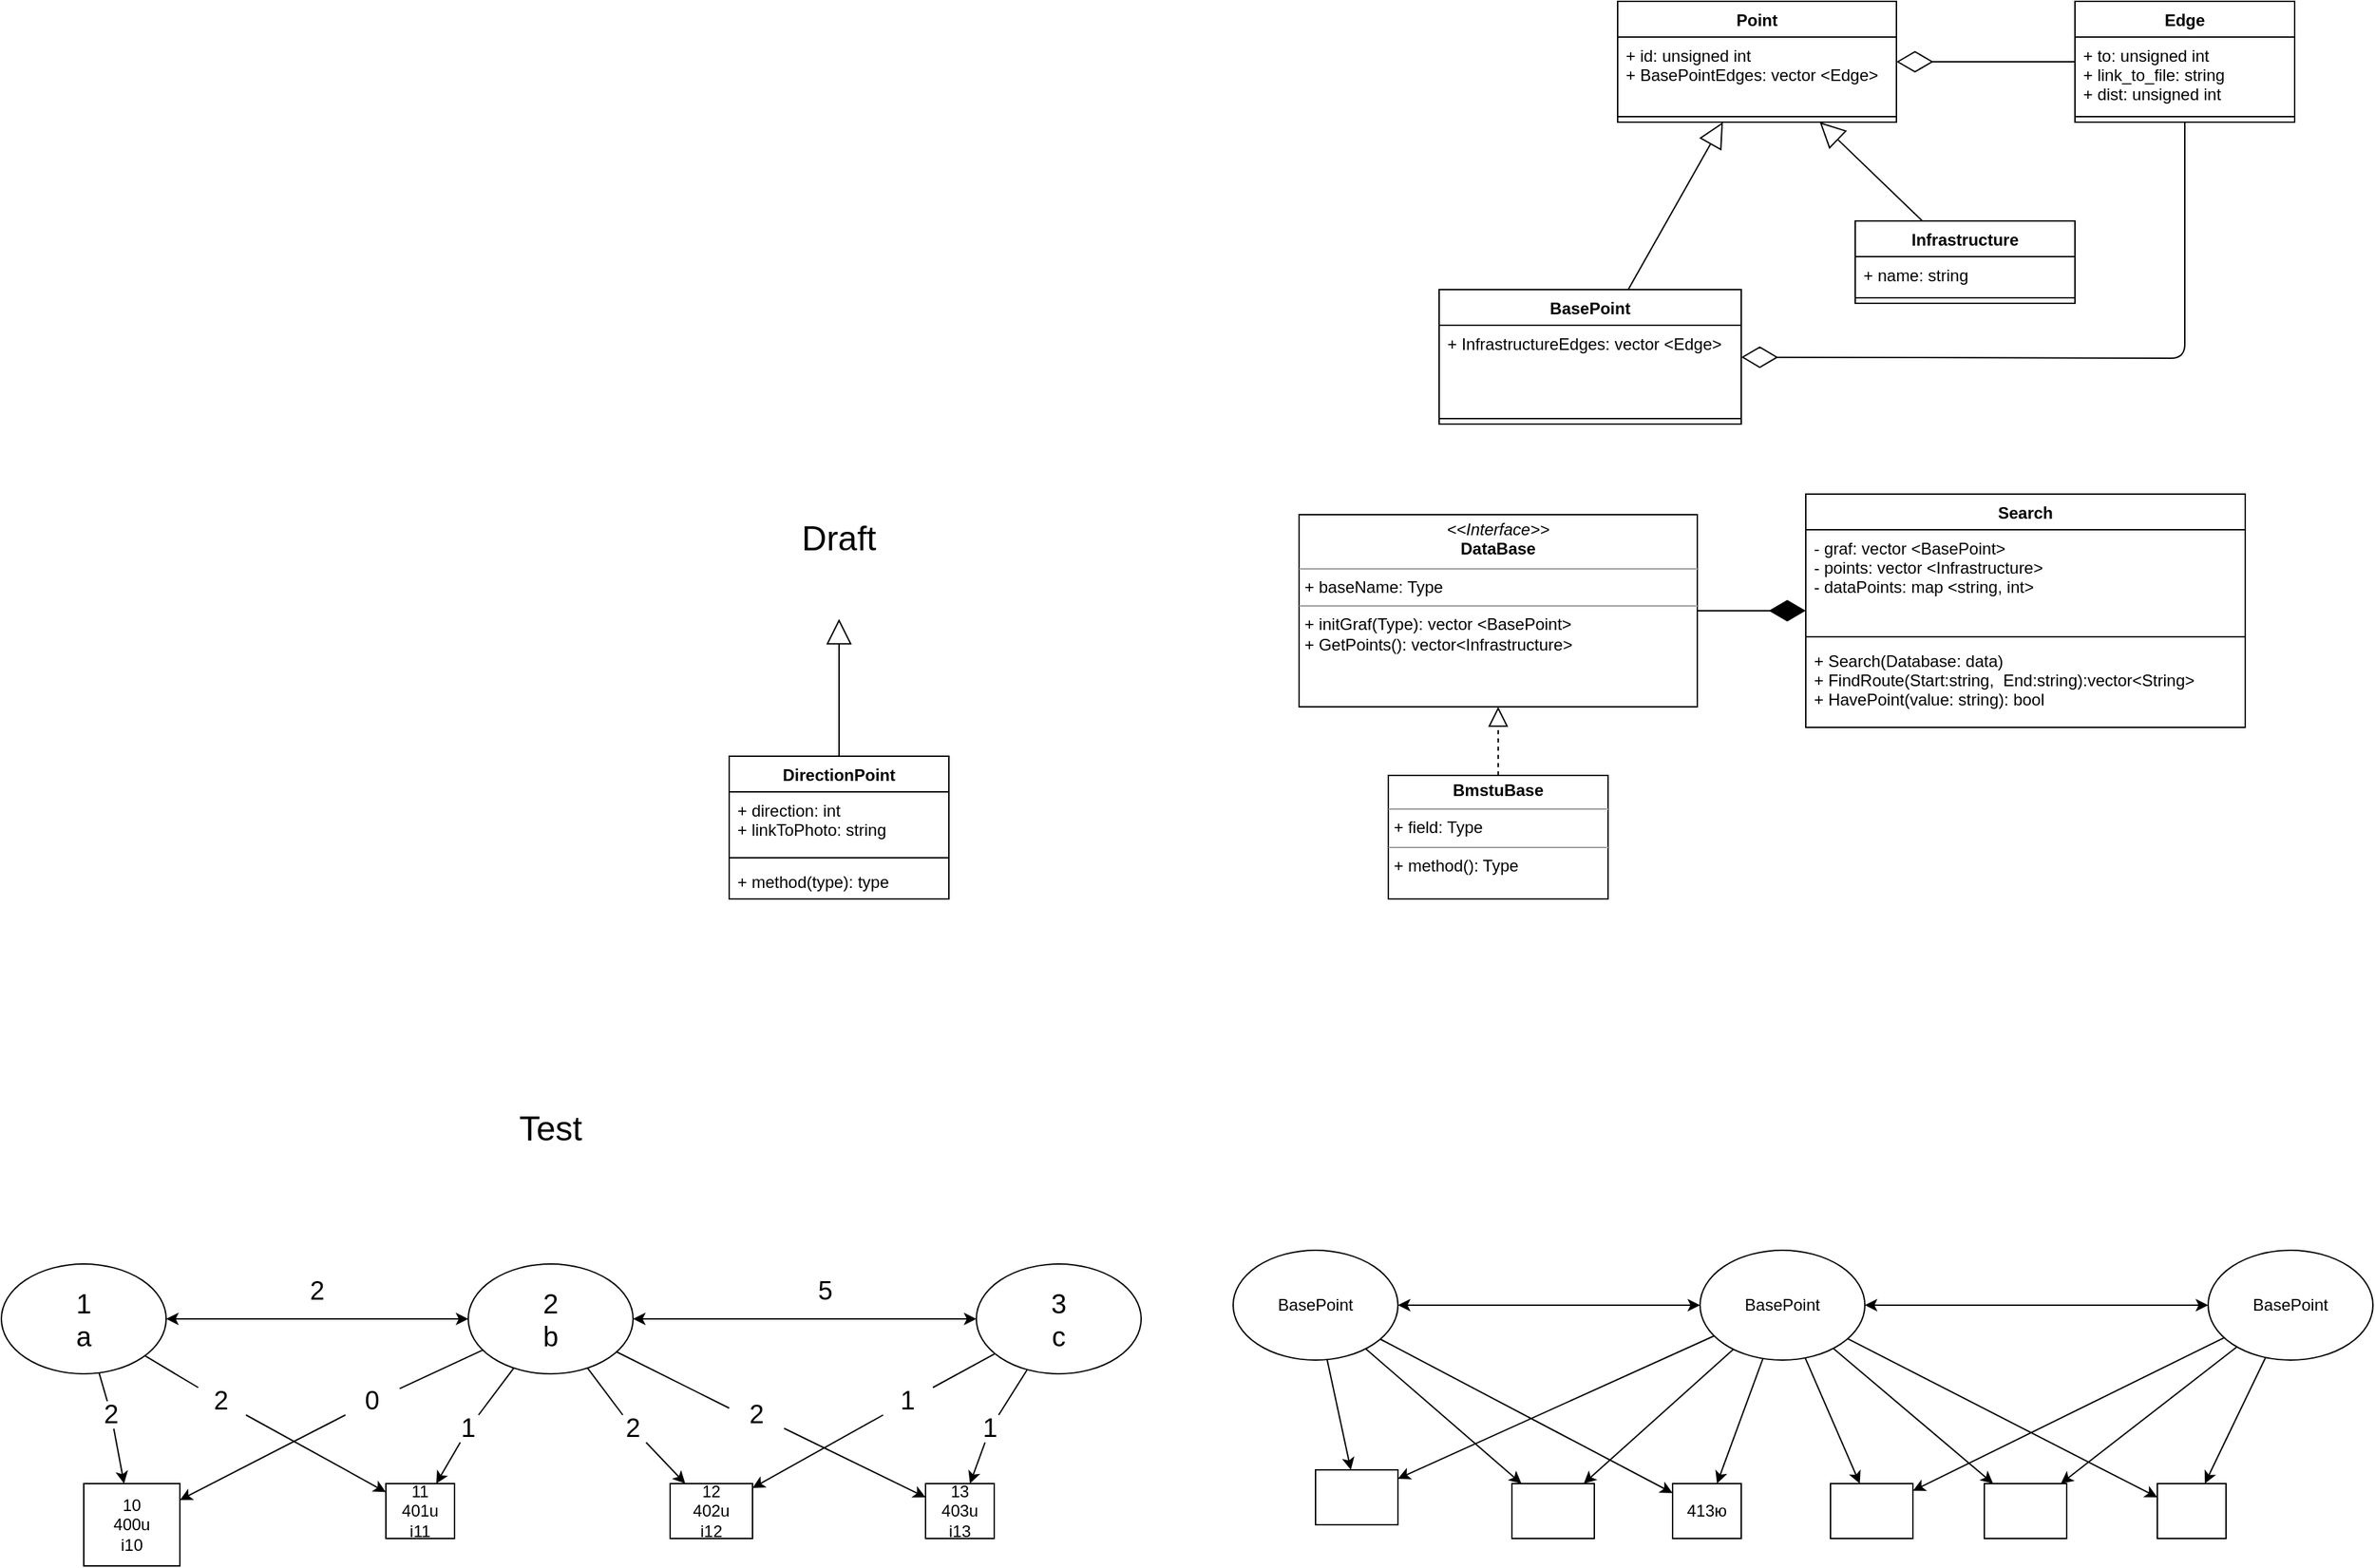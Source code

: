 <mxfile version="14.6.13" type="device"><diagram id="C5RBs43oDa-KdzZeNtuy" name="Page-1"><mxGraphModel dx="2600" dy="1780" grid="1" gridSize="10" guides="1" tooltips="1" connect="1" arrows="1" fold="1" page="1" pageScale="1" pageWidth="827" pageHeight="1169" math="0" shadow="0"><root><mxCell id="WIyWlLk6GJQsqaUBKTNV-0"/><mxCell id="WIyWlLk6GJQsqaUBKTNV-1" parent="WIyWlLk6GJQsqaUBKTNV-0"/><mxCell id="fJsyY5NPsubbHE700UZu-0" value="&lt;p style=&quot;margin: 0px ; margin-top: 4px ; text-align: center&quot;&gt;&lt;i&gt;&amp;lt;&amp;lt;Interface&amp;gt;&amp;gt;&lt;/i&gt;&lt;br&gt;&lt;b&gt;DataBase&lt;/b&gt;&lt;/p&gt;&lt;hr size=&quot;1&quot;&gt;&lt;p style=&quot;margin: 0px ; margin-left: 4px&quot;&gt;+ baseName: Type&lt;/p&gt;&lt;hr size=&quot;1&quot;&gt;&lt;p style=&quot;margin: 0px ; margin-left: 4px&quot;&gt;+ initGraf(Type): vector &amp;lt;BasePoint&amp;gt;&lt;/p&gt;&lt;p style=&quot;margin: 0px ; margin-left: 4px&quot;&gt;+ GetPoints(): vector&amp;lt;Infrastructure&amp;gt;&lt;/p&gt;" style="verticalAlign=top;align=left;overflow=fill;fontSize=12;fontFamily=Helvetica;html=1;" parent="WIyWlLk6GJQsqaUBKTNV-1" vertex="1"><mxGeometry x="45" y="214" width="290" height="140" as="geometry"/></mxCell><mxCell id="fJsyY5NPsubbHE700UZu-1" value="&lt;p style=&quot;margin: 0px ; margin-top: 4px ; text-align: center&quot;&gt;&lt;b&gt;BmstuBase&lt;/b&gt;&lt;/p&gt;&lt;hr size=&quot;1&quot;&gt;&lt;p style=&quot;margin: 0px ; margin-left: 4px&quot;&gt;+ field: Type&lt;/p&gt;&lt;hr size=&quot;1&quot;&gt;&lt;p style=&quot;margin: 0px ; margin-left: 4px&quot;&gt;+ method(): Type&lt;/p&gt;" style="verticalAlign=top;align=left;overflow=fill;fontSize=12;fontFamily=Helvetica;html=1;" parent="WIyWlLk6GJQsqaUBKTNV-1" vertex="1"><mxGeometry x="110" y="404" width="160" height="90" as="geometry"/></mxCell><mxCell id="fJsyY5NPsubbHE700UZu-2" value="" style="endArrow=block;dashed=1;endFill=0;endSize=12;html=1;rounded=0;" parent="WIyWlLk6GJQsqaUBKTNV-1" source="fJsyY5NPsubbHE700UZu-1" target="fJsyY5NPsubbHE700UZu-0" edge="1"><mxGeometry width="160" relative="1" as="geometry"><mxPoint x="330" y="334" as="sourcePoint"/><mxPoint x="490" y="334" as="targetPoint"/></mxGeometry></mxCell><mxCell id="fJsyY5NPsubbHE700UZu-3" value="Search" style="swimlane;fontStyle=1;align=center;verticalAlign=top;childLayout=stackLayout;horizontal=1;startSize=26;horizontalStack=0;resizeParent=1;resizeParentMax=0;resizeLast=0;collapsible=1;marginBottom=0;" parent="WIyWlLk6GJQsqaUBKTNV-1" vertex="1"><mxGeometry x="414" y="199" width="320" height="170" as="geometry"/></mxCell><mxCell id="fJsyY5NPsubbHE700UZu-4" value="- graf: vector &lt;BasePoint&gt;&#10;- points: vector &lt;Infrastructure&gt; &#10;- dataPoints: map &lt;string, int&gt;" style="text;strokeColor=none;fillColor=none;align=left;verticalAlign=top;spacingLeft=4;spacingRight=4;overflow=hidden;rotatable=0;points=[[0,0.5],[1,0.5]];portConstraint=eastwest;" parent="fJsyY5NPsubbHE700UZu-3" vertex="1"><mxGeometry y="26" width="320" height="74" as="geometry"/></mxCell><mxCell id="fJsyY5NPsubbHE700UZu-5" value="" style="line;strokeWidth=1;fillColor=none;align=left;verticalAlign=middle;spacingTop=-1;spacingLeft=3;spacingRight=3;rotatable=0;labelPosition=right;points=[];portConstraint=eastwest;" parent="fJsyY5NPsubbHE700UZu-3" vertex="1"><mxGeometry y="100" width="320" height="8" as="geometry"/></mxCell><mxCell id="fJsyY5NPsubbHE700UZu-6" value="+ Search(Database: data)&#10;+ FindRoute(Start:string,  End:string):vector&lt;String&gt;&#10;+ HavePoint(value: string): bool" style="text;strokeColor=none;fillColor=none;align=left;verticalAlign=top;spacingLeft=4;spacingRight=4;overflow=hidden;rotatable=0;points=[[0,0.5],[1,0.5]];portConstraint=eastwest;" parent="fJsyY5NPsubbHE700UZu-3" vertex="1"><mxGeometry y="108" width="320" height="62" as="geometry"/></mxCell><mxCell id="fJsyY5NPsubbHE700UZu-7" value="" style="endArrow=diamondThin;endFill=1;endSize=24;html=1;" parent="WIyWlLk6GJQsqaUBKTNV-1" source="fJsyY5NPsubbHE700UZu-0" target="fJsyY5NPsubbHE700UZu-3" edge="1"><mxGeometry width="160" relative="1" as="geometry"><mxPoint x="380" y="264" as="sourcePoint"/><mxPoint x="540" y="264" as="targetPoint"/></mxGeometry></mxCell><mxCell id="fJsyY5NPsubbHE700UZu-8" value="BasePoint" style="swimlane;fontStyle=1;align=center;verticalAlign=top;childLayout=stackLayout;horizontal=1;startSize=26;horizontalStack=0;resizeParent=1;resizeParentMax=0;resizeLast=0;collapsible=1;marginBottom=0;" parent="WIyWlLk6GJQsqaUBKTNV-1" vertex="1"><mxGeometry x="147" y="50" width="220" height="98" as="geometry"/></mxCell><mxCell id="fJsyY5NPsubbHE700UZu-9" value="+ InfrastructureEdges: vector &lt;Edge&gt;" style="text;strokeColor=none;fillColor=none;align=left;verticalAlign=top;spacingLeft=4;spacingRight=4;overflow=hidden;rotatable=0;points=[[0,0.5],[1,0.5]];portConstraint=eastwest;" parent="fJsyY5NPsubbHE700UZu-8" vertex="1"><mxGeometry y="26" width="220" height="64" as="geometry"/></mxCell><mxCell id="fJsyY5NPsubbHE700UZu-10" value="" style="line;strokeWidth=1;fillColor=none;align=left;verticalAlign=middle;spacingTop=-1;spacingLeft=3;spacingRight=3;rotatable=0;labelPosition=right;points=[];portConstraint=eastwest;" parent="fJsyY5NPsubbHE700UZu-8" vertex="1"><mxGeometry y="90" width="220" height="8" as="geometry"/></mxCell><mxCell id="fJsyY5NPsubbHE700UZu-12" value="DirectionPoint" style="swimlane;fontStyle=1;align=center;verticalAlign=top;childLayout=stackLayout;horizontal=1;startSize=26;horizontalStack=0;resizeParent=1;resizeParentMax=0;resizeLast=0;collapsible=1;marginBottom=0;" parent="WIyWlLk6GJQsqaUBKTNV-1" vertex="1"><mxGeometry x="-370" y="390" width="160" height="104" as="geometry"/></mxCell><mxCell id="fJsyY5NPsubbHE700UZu-13" value="+ direction: int&#10;+ linkToPhoto: string" style="text;strokeColor=none;fillColor=none;align=left;verticalAlign=top;spacingLeft=4;spacingRight=4;overflow=hidden;rotatable=0;points=[[0,0.5],[1,0.5]];portConstraint=eastwest;" parent="fJsyY5NPsubbHE700UZu-12" vertex="1"><mxGeometry y="26" width="160" height="44" as="geometry"/></mxCell><mxCell id="fJsyY5NPsubbHE700UZu-14" value="" style="line;strokeWidth=1;fillColor=none;align=left;verticalAlign=middle;spacingTop=-1;spacingLeft=3;spacingRight=3;rotatable=0;labelPosition=right;points=[];portConstraint=eastwest;" parent="fJsyY5NPsubbHE700UZu-12" vertex="1"><mxGeometry y="70" width="160" height="8" as="geometry"/></mxCell><mxCell id="fJsyY5NPsubbHE700UZu-15" value="+ method(type): type" style="text;strokeColor=none;fillColor=none;align=left;verticalAlign=top;spacingLeft=4;spacingRight=4;overflow=hidden;rotatable=0;points=[[0,0.5],[1,0.5]];portConstraint=eastwest;" parent="fJsyY5NPsubbHE700UZu-12" vertex="1"><mxGeometry y="78" width="160" height="26" as="geometry"/></mxCell><mxCell id="fJsyY5NPsubbHE700UZu-16" value="" style="endArrow=block;endSize=16;endFill=0;html=1;" parent="WIyWlLk6GJQsqaUBKTNV-1" source="fJsyY5NPsubbHE700UZu-12" edge="1"><mxGeometry x="0.064" y="-90" width="160" relative="1" as="geometry"><mxPoint x="160" y="460" as="sourcePoint"/><mxPoint x="-290" y="290" as="targetPoint"/><mxPoint as="offset"/></mxGeometry></mxCell><mxCell id="fJsyY5NPsubbHE700UZu-17" value="Point" style="swimlane;fontStyle=1;align=center;verticalAlign=top;childLayout=stackLayout;horizontal=1;startSize=26;horizontalStack=0;resizeParent=1;resizeParentMax=0;resizeLast=0;collapsible=1;marginBottom=0;" parent="WIyWlLk6GJQsqaUBKTNV-1" vertex="1"><mxGeometry x="277" y="-160" width="203" height="88" as="geometry"/></mxCell><mxCell id="fJsyY5NPsubbHE700UZu-18" value="+ id: unsigned int&#10;+ BasePointEdges: vector &lt;Edge&gt;" style="text;strokeColor=none;fillColor=none;align=left;verticalAlign=top;spacingLeft=4;spacingRight=4;overflow=hidden;rotatable=0;points=[[0,0.5],[1,0.5]];portConstraint=eastwest;" parent="fJsyY5NPsubbHE700UZu-17" vertex="1"><mxGeometry y="26" width="203" height="54" as="geometry"/></mxCell><mxCell id="fJsyY5NPsubbHE700UZu-19" value="" style="line;strokeWidth=1;fillColor=none;align=left;verticalAlign=middle;spacingTop=-1;spacingLeft=3;spacingRight=3;rotatable=0;labelPosition=right;points=[];portConstraint=eastwest;" parent="fJsyY5NPsubbHE700UZu-17" vertex="1"><mxGeometry y="80" width="203" height="8" as="geometry"/></mxCell><mxCell id="FMBO7ndXY3RUO2ULWhzN-1" value="BasePoint" style="ellipse;whiteSpace=wrap;html=1;" parent="WIyWlLk6GJQsqaUBKTNV-1" vertex="1"><mxGeometry x="337" y="750" width="120" height="80" as="geometry"/></mxCell><mxCell id="FMBO7ndXY3RUO2ULWhzN-2" value="413ю" style="rounded=0;whiteSpace=wrap;html=1;" parent="WIyWlLk6GJQsqaUBKTNV-1" vertex="1"><mxGeometry x="317" y="920" width="50" height="40" as="geometry"/></mxCell><mxCell id="FMBO7ndXY3RUO2ULWhzN-3" value="" style="rounded=0;whiteSpace=wrap;html=1;" parent="WIyWlLk6GJQsqaUBKTNV-1" vertex="1"><mxGeometry x="432" y="920" width="60" height="40" as="geometry"/></mxCell><mxCell id="FMBO7ndXY3RUO2ULWhzN-4" value="" style="rounded=0;whiteSpace=wrap;html=1;" parent="WIyWlLk6GJQsqaUBKTNV-1" vertex="1"><mxGeometry x="544" y="920" width="60" height="40" as="geometry"/></mxCell><mxCell id="FMBO7ndXY3RUO2ULWhzN-5" value="BasePoint" style="ellipse;whiteSpace=wrap;html=1;" parent="WIyWlLk6GJQsqaUBKTNV-1" vertex="1"><mxGeometry x="707" y="750" width="120" height="80" as="geometry"/></mxCell><mxCell id="FMBO7ndXY3RUO2ULWhzN-9" value="" style="rounded=0;whiteSpace=wrap;html=1;" parent="WIyWlLk6GJQsqaUBKTNV-1" vertex="1"><mxGeometry x="670" y="920" width="50" height="40" as="geometry"/></mxCell><mxCell id="FMBO7ndXY3RUO2ULWhzN-10" value="BasePoint" style="ellipse;whiteSpace=wrap;html=1;" parent="WIyWlLk6GJQsqaUBKTNV-1" vertex="1"><mxGeometry x="-3" y="750" width="120" height="80" as="geometry"/></mxCell><mxCell id="FMBO7ndXY3RUO2ULWhzN-20" value="" style="endArrow=classic;startArrow=classic;html=1;" parent="WIyWlLk6GJQsqaUBKTNV-1" source="FMBO7ndXY3RUO2ULWhzN-1" target="FMBO7ndXY3RUO2ULWhzN-5" edge="1"><mxGeometry width="50" height="50" relative="1" as="geometry"><mxPoint x="377" y="780" as="sourcePoint"/><mxPoint x="427" y="730" as="targetPoint"/></mxGeometry></mxCell><mxCell id="FMBO7ndXY3RUO2ULWhzN-21" value="" style="rounded=0;whiteSpace=wrap;html=1;" parent="WIyWlLk6GJQsqaUBKTNV-1" vertex="1"><mxGeometry x="57" y="910" width="60" height="40" as="geometry"/></mxCell><mxCell id="FMBO7ndXY3RUO2ULWhzN-22" value="" style="rounded=0;whiteSpace=wrap;html=1;" parent="WIyWlLk6GJQsqaUBKTNV-1" vertex="1"><mxGeometry x="200" y="920" width="60" height="40" as="geometry"/></mxCell><mxCell id="FMBO7ndXY3RUO2ULWhzN-23" value="" style="endArrow=classic;startArrow=classic;html=1;" parent="WIyWlLk6GJQsqaUBKTNV-1" source="FMBO7ndXY3RUO2ULWhzN-10" target="FMBO7ndXY3RUO2ULWhzN-1" edge="1"><mxGeometry width="50" height="50" relative="1" as="geometry"><mxPoint x="107" y="850" as="sourcePoint"/><mxPoint x="357" y="850" as="targetPoint"/></mxGeometry></mxCell><mxCell id="FMBO7ndXY3RUO2ULWhzN-24" value="" style="endArrow=classic;html=1;" parent="WIyWlLk6GJQsqaUBKTNV-1" source="FMBO7ndXY3RUO2ULWhzN-10" target="FMBO7ndXY3RUO2ULWhzN-21" edge="1"><mxGeometry width="50" height="50" relative="1" as="geometry"><mxPoint x="367" y="720" as="sourcePoint"/><mxPoint x="147" y="910" as="targetPoint"/></mxGeometry></mxCell><mxCell id="FMBO7ndXY3RUO2ULWhzN-25" value="" style="endArrow=classic;html=1;entryX=0;entryY=0.25;entryDx=0;entryDy=0;" parent="WIyWlLk6GJQsqaUBKTNV-1" source="FMBO7ndXY3RUO2ULWhzN-1" target="FMBO7ndXY3RUO2ULWhzN-9" edge="1"><mxGeometry width="50" height="50" relative="1" as="geometry"><mxPoint x="93.833" y="835.777" as="sourcePoint"/><mxPoint x="157" y="920" as="targetPoint"/></mxGeometry></mxCell><mxCell id="FMBO7ndXY3RUO2ULWhzN-26" value="" style="endArrow=classic;html=1;" parent="WIyWlLk6GJQsqaUBKTNV-1" source="FMBO7ndXY3RUO2ULWhzN-1" target="FMBO7ndXY3RUO2ULWhzN-4" edge="1"><mxGeometry width="50" height="50" relative="1" as="geometry"><mxPoint x="103.833" y="845.777" as="sourcePoint"/><mxPoint x="227" y="897.421" as="targetPoint"/></mxGeometry></mxCell><mxCell id="FMBO7ndXY3RUO2ULWhzN-27" value="" style="endArrow=classic;html=1;" parent="WIyWlLk6GJQsqaUBKTNV-1" source="FMBO7ndXY3RUO2ULWhzN-1" target="FMBO7ndXY3RUO2ULWhzN-3" edge="1"><mxGeometry width="50" height="50" relative="1" as="geometry"><mxPoint x="113.833" y="855.777" as="sourcePoint"/><mxPoint x="457" y="907" as="targetPoint"/></mxGeometry></mxCell><mxCell id="FMBO7ndXY3RUO2ULWhzN-28" value="" style="endArrow=classic;html=1;" parent="WIyWlLk6GJQsqaUBKTNV-1" source="FMBO7ndXY3RUO2ULWhzN-10" target="FMBO7ndXY3RUO2ULWhzN-2" edge="1"><mxGeometry width="50" height="50" relative="1" as="geometry"><mxPoint x="123.833" y="865.777" as="sourcePoint"/><mxPoint x="247" y="917.421" as="targetPoint"/></mxGeometry></mxCell><mxCell id="FMBO7ndXY3RUO2ULWhzN-29" value="" style="endArrow=classic;html=1;" parent="WIyWlLk6GJQsqaUBKTNV-1" source="FMBO7ndXY3RUO2ULWhzN-1" target="FMBO7ndXY3RUO2ULWhzN-2" edge="1"><mxGeometry width="50" height="50" relative="1" as="geometry"><mxPoint x="93.833" y="835.777" as="sourcePoint"/><mxPoint x="157" y="920" as="targetPoint"/></mxGeometry></mxCell><mxCell id="FMBO7ndXY3RUO2ULWhzN-30" value="" style="endArrow=classic;html=1;" parent="WIyWlLk6GJQsqaUBKTNV-1" source="FMBO7ndXY3RUO2ULWhzN-10" target="FMBO7ndXY3RUO2ULWhzN-22" edge="1"><mxGeometry width="50" height="50" relative="1" as="geometry"><mxPoint x="103.833" y="845.777" as="sourcePoint"/><mxPoint x="167" y="930" as="targetPoint"/></mxGeometry></mxCell><mxCell id="FMBO7ndXY3RUO2ULWhzN-31" value="" style="endArrow=classic;html=1;" parent="WIyWlLk6GJQsqaUBKTNV-1" source="FMBO7ndXY3RUO2ULWhzN-1" target="FMBO7ndXY3RUO2ULWhzN-21" edge="1"><mxGeometry width="50" height="50" relative="1" as="geometry"><mxPoint x="388.026" y="837.947" as="sourcePoint"/><mxPoint x="362" y="890" as="targetPoint"/></mxGeometry></mxCell><mxCell id="FMBO7ndXY3RUO2ULWhzN-32" value="" style="endArrow=classic;html=1;" parent="WIyWlLk6GJQsqaUBKTNV-1" source="FMBO7ndXY3RUO2ULWhzN-1" target="FMBO7ndXY3RUO2ULWhzN-22" edge="1"><mxGeometry width="50" height="50" relative="1" as="geometry"><mxPoint x="398.026" y="847.947" as="sourcePoint"/><mxPoint x="372" y="900" as="targetPoint"/></mxGeometry></mxCell><mxCell id="FMBO7ndXY3RUO2ULWhzN-33" value="" style="endArrow=classic;html=1;" parent="WIyWlLk6GJQsqaUBKTNV-1" source="FMBO7ndXY3RUO2ULWhzN-5" target="FMBO7ndXY3RUO2ULWhzN-3" edge="1"><mxGeometry width="50" height="50" relative="1" as="geometry"><mxPoint x="425.974" y="837.947" as="sourcePoint"/><mxPoint x="462" y="910" as="targetPoint"/></mxGeometry></mxCell><mxCell id="FMBO7ndXY3RUO2ULWhzN-34" value="" style="endArrow=classic;html=1;" parent="WIyWlLk6GJQsqaUBKTNV-1" source="FMBO7ndXY3RUO2ULWhzN-5" target="FMBO7ndXY3RUO2ULWhzN-4" edge="1"><mxGeometry width="50" height="50" relative="1" as="geometry"><mxPoint x="435.974" y="847.947" as="sourcePoint"/><mxPoint x="537" y="1010" as="targetPoint"/></mxGeometry></mxCell><mxCell id="FMBO7ndXY3RUO2ULWhzN-35" value="" style="endArrow=classic;html=1;" parent="WIyWlLk6GJQsqaUBKTNV-1" source="FMBO7ndXY3RUO2ULWhzN-5" target="FMBO7ndXY3RUO2ULWhzN-9" edge="1"><mxGeometry width="50" height="50" relative="1" as="geometry"><mxPoint x="733.945" y="827.859" as="sourcePoint"/><mxPoint x="607" y="910.5" as="targetPoint"/></mxGeometry></mxCell><mxCell id="FMBO7ndXY3RUO2ULWhzN-36" value="&lt;font style=&quot;font-size: 25px&quot;&gt;Draft&lt;/font&gt;" style="text;html=1;strokeColor=none;fillColor=none;align=center;verticalAlign=middle;whiteSpace=wrap;rounded=0;" parent="WIyWlLk6GJQsqaUBKTNV-1" vertex="1"><mxGeometry x="-310" y="220" width="40" height="20" as="geometry"/></mxCell><mxCell id="lDsRUq9UevhbvdYTFURt-0" value="" style="endArrow=block;endSize=16;endFill=0;html=1;" edge="1" parent="WIyWlLk6GJQsqaUBKTNV-1" source="lDsRUq9UevhbvdYTFURt-1" target="fJsyY5NPsubbHE700UZu-17"><mxGeometry x="-0.124" y="-116" width="160" relative="1" as="geometry"><mxPoint x="550" y="150" as="sourcePoint"/><mxPoint x="460" y="370" as="targetPoint"/><mxPoint as="offset"/></mxGeometry></mxCell><mxCell id="lDsRUq9UevhbvdYTFURt-1" value="Infrastructure" style="swimlane;fontStyle=1;align=center;verticalAlign=top;childLayout=stackLayout;horizontal=1;startSize=26;horizontalStack=0;resizeParent=1;resizeParentMax=0;resizeLast=0;collapsible=1;marginBottom=0;" vertex="1" parent="WIyWlLk6GJQsqaUBKTNV-1"><mxGeometry x="450" width="160" height="60" as="geometry"/></mxCell><mxCell id="lDsRUq9UevhbvdYTFURt-2" value="+ name: string" style="text;strokeColor=none;fillColor=none;align=left;verticalAlign=top;spacingLeft=4;spacingRight=4;overflow=hidden;rotatable=0;points=[[0,0.5],[1,0.5]];portConstraint=eastwest;" vertex="1" parent="lDsRUq9UevhbvdYTFURt-1"><mxGeometry y="26" width="160" height="26" as="geometry"/></mxCell><mxCell id="lDsRUq9UevhbvdYTFURt-3" value="" style="line;strokeWidth=1;fillColor=none;align=left;verticalAlign=middle;spacingTop=-1;spacingLeft=3;spacingRight=3;rotatable=0;labelPosition=right;points=[];portConstraint=eastwest;" vertex="1" parent="lDsRUq9UevhbvdYTFURt-1"><mxGeometry y="52" width="160" height="8" as="geometry"/></mxCell><mxCell id="lDsRUq9UevhbvdYTFURt-5" value="Edge" style="swimlane;fontStyle=1;align=center;verticalAlign=top;childLayout=stackLayout;horizontal=1;startSize=26;horizontalStack=0;resizeParent=1;resizeParentMax=0;resizeLast=0;collapsible=1;marginBottom=0;" vertex="1" parent="WIyWlLk6GJQsqaUBKTNV-1"><mxGeometry x="610" y="-160" width="160" height="88" as="geometry"/></mxCell><mxCell id="lDsRUq9UevhbvdYTFURt-6" value="+ to: unsigned int&#10;+ link_to_file: string&#10;+ dist: unsigned int" style="text;strokeColor=none;fillColor=none;align=left;verticalAlign=top;spacingLeft=4;spacingRight=4;overflow=hidden;rotatable=0;points=[[0,0.5],[1,0.5]];portConstraint=eastwest;" vertex="1" parent="lDsRUq9UevhbvdYTFURt-5"><mxGeometry y="26" width="160" height="54" as="geometry"/></mxCell><mxCell id="lDsRUq9UevhbvdYTFURt-7" value="" style="line;strokeWidth=1;fillColor=none;align=left;verticalAlign=middle;spacingTop=-1;spacingLeft=3;spacingRight=3;rotatable=0;labelPosition=right;points=[];portConstraint=eastwest;" vertex="1" parent="lDsRUq9UevhbvdYTFURt-5"><mxGeometry y="80" width="160" height="8" as="geometry"/></mxCell><mxCell id="lDsRUq9UevhbvdYTFURt-9" value="" style="endArrow=block;endSize=16;endFill=0;html=1;" edge="1" parent="WIyWlLk6GJQsqaUBKTNV-1" source="fJsyY5NPsubbHE700UZu-8" target="fJsyY5NPsubbHE700UZu-17"><mxGeometry x="-0.124" y="-116" width="160" relative="1" as="geometry"><mxPoint x="560" y="164" as="sourcePoint"/><mxPoint x="560" y="68" as="targetPoint"/><mxPoint as="offset"/></mxGeometry></mxCell><mxCell id="lDsRUq9UevhbvdYTFURt-10" value="" style="endArrow=diamondThin;endFill=0;endSize=24;html=1;" edge="1" parent="WIyWlLk6GJQsqaUBKTNV-1" source="lDsRUq9UevhbvdYTFURt-5" target="fJsyY5NPsubbHE700UZu-17"><mxGeometry width="160" relative="1" as="geometry"><mxPoint x="240" y="100" as="sourcePoint"/><mxPoint x="400" y="100" as="targetPoint"/></mxGeometry></mxCell><mxCell id="lDsRUq9UevhbvdYTFURt-11" value="" style="endArrow=diamondThin;endFill=0;endSize=24;html=1;" edge="1" parent="WIyWlLk6GJQsqaUBKTNV-1" source="lDsRUq9UevhbvdYTFURt-5" target="fJsyY5NPsubbHE700UZu-8"><mxGeometry width="160" relative="1" as="geometry"><mxPoint x="610" y="120" as="sourcePoint"/><mxPoint x="480" y="120" as="targetPoint"/><Array as="points"><mxPoint x="690" y="100"/></Array></mxGeometry></mxCell><mxCell id="lDsRUq9UevhbvdYTFURt-12" value="&lt;font style=&quot;font-size: 25px&quot;&gt;Test&lt;/font&gt;" style="text;html=1;strokeColor=none;fillColor=none;align=center;verticalAlign=middle;whiteSpace=wrap;rounded=0;" vertex="1" parent="WIyWlLk6GJQsqaUBKTNV-1"><mxGeometry x="-520" y="650" width="40" height="20" as="geometry"/></mxCell><mxCell id="lDsRUq9UevhbvdYTFURt-13" value="&lt;font style=&quot;font-size: 20px&quot;&gt;2&lt;br&gt;b&lt;/font&gt;" style="ellipse;whiteSpace=wrap;html=1;" vertex="1" parent="WIyWlLk6GJQsqaUBKTNV-1"><mxGeometry x="-560" y="760" width="120" height="80" as="geometry"/></mxCell><mxCell id="lDsRUq9UevhbvdYTFURt-14" value="11&lt;br&gt;401u&lt;br&gt;i11" style="rounded=0;whiteSpace=wrap;html=1;" vertex="1" parent="WIyWlLk6GJQsqaUBKTNV-1"><mxGeometry x="-620" y="920" width="50" height="40" as="geometry"/></mxCell><mxCell id="lDsRUq9UevhbvdYTFURt-16" value="12&lt;br&gt;402u&lt;br&gt;i12" style="rounded=0;whiteSpace=wrap;html=1;" vertex="1" parent="WIyWlLk6GJQsqaUBKTNV-1"><mxGeometry x="-413" y="920" width="60" height="40" as="geometry"/></mxCell><mxCell id="lDsRUq9UevhbvdYTFURt-17" value="&lt;font style=&quot;font-size: 20px&quot;&gt;3&lt;br&gt;c&lt;/font&gt;" style="ellipse;whiteSpace=wrap;html=1;" vertex="1" parent="WIyWlLk6GJQsqaUBKTNV-1"><mxGeometry x="-190" y="760" width="120" height="80" as="geometry"/></mxCell><mxCell id="lDsRUq9UevhbvdYTFURt-18" value="13&lt;br&gt;403u&lt;br&gt;i13" style="rounded=0;whiteSpace=wrap;html=1;" vertex="1" parent="WIyWlLk6GJQsqaUBKTNV-1"><mxGeometry x="-227" y="920" width="50" height="40" as="geometry"/></mxCell><mxCell id="lDsRUq9UevhbvdYTFURt-19" value="&lt;font style=&quot;font-size: 20px&quot;&gt;1&lt;br&gt;a&lt;/font&gt;" style="ellipse;whiteSpace=wrap;html=1;" vertex="1" parent="WIyWlLk6GJQsqaUBKTNV-1"><mxGeometry x="-900" y="760" width="120" height="80" as="geometry"/></mxCell><mxCell id="lDsRUq9UevhbvdYTFURt-20" value="" style="endArrow=classic;startArrow=classic;html=1;" edge="1" parent="WIyWlLk6GJQsqaUBKTNV-1" source="lDsRUq9UevhbvdYTFURt-13" target="lDsRUq9UevhbvdYTFURt-17"><mxGeometry width="50" height="50" relative="1" as="geometry"><mxPoint x="-520" y="790" as="sourcePoint"/><mxPoint x="-470" y="740" as="targetPoint"/></mxGeometry></mxCell><mxCell id="lDsRUq9UevhbvdYTFURt-21" value="10&lt;br&gt;400u&lt;br&gt;i10" style="rounded=0;whiteSpace=wrap;html=1;" vertex="1" parent="WIyWlLk6GJQsqaUBKTNV-1"><mxGeometry x="-840" y="920" width="70" height="60" as="geometry"/></mxCell><mxCell id="lDsRUq9UevhbvdYTFURt-23" value="" style="endArrow=classic;startArrow=classic;html=1;" edge="1" parent="WIyWlLk6GJQsqaUBKTNV-1" source="lDsRUq9UevhbvdYTFURt-19" target="lDsRUq9UevhbvdYTFURt-13"><mxGeometry width="50" height="50" relative="1" as="geometry"><mxPoint x="-790" y="860" as="sourcePoint"/><mxPoint x="-540" y="860" as="targetPoint"/></mxGeometry></mxCell><mxCell id="lDsRUq9UevhbvdYTFURt-24" value="" style="endArrow=classic;html=1;startArrow=none;" edge="1" parent="WIyWlLk6GJQsqaUBKTNV-1" source="lDsRUq9UevhbvdYTFURt-39" target="lDsRUq9UevhbvdYTFURt-21"><mxGeometry width="50" height="50" relative="1" as="geometry"><mxPoint x="-530" y="730" as="sourcePoint"/><mxPoint x="-750" y="920" as="targetPoint"/></mxGeometry></mxCell><mxCell id="lDsRUq9UevhbvdYTFURt-25" value="" style="endArrow=classic;html=1;entryX=0;entryY=0.25;entryDx=0;entryDy=0;startArrow=none;" edge="1" parent="WIyWlLk6GJQsqaUBKTNV-1" source="lDsRUq9UevhbvdYTFURt-47" target="lDsRUq9UevhbvdYTFURt-18"><mxGeometry width="50" height="50" relative="1" as="geometry"><mxPoint x="-803.167" y="845.777" as="sourcePoint"/><mxPoint x="-740" y="930" as="targetPoint"/></mxGeometry></mxCell><mxCell id="lDsRUq9UevhbvdYTFURt-26" value="" style="endArrow=classic;html=1;startArrow=none;" edge="1" parent="WIyWlLk6GJQsqaUBKTNV-1" source="lDsRUq9UevhbvdYTFURt-38" target="lDsRUq9UevhbvdYTFURt-16"><mxGeometry width="50" height="50" relative="1" as="geometry"><mxPoint x="-793.167" y="855.777" as="sourcePoint"/><mxPoint x="-670" y="907.421" as="targetPoint"/></mxGeometry></mxCell><mxCell id="lDsRUq9UevhbvdYTFURt-28" value="" style="endArrow=classic;html=1;startArrow=none;" edge="1" parent="WIyWlLk6GJQsqaUBKTNV-1" source="lDsRUq9UevhbvdYTFURt-41" target="lDsRUq9UevhbvdYTFURt-14"><mxGeometry width="50" height="50" relative="1" as="geometry"><mxPoint x="-773.167" y="875.777" as="sourcePoint"/><mxPoint x="-650" y="927.421" as="targetPoint"/></mxGeometry></mxCell><mxCell id="lDsRUq9UevhbvdYTFURt-29" value="" style="endArrow=classic;html=1;startArrow=none;" edge="1" parent="WIyWlLk6GJQsqaUBKTNV-1" source="lDsRUq9UevhbvdYTFURt-40" target="lDsRUq9UevhbvdYTFURt-14"><mxGeometry width="50" height="50" relative="1" as="geometry"><mxPoint x="-803.167" y="845.777" as="sourcePoint"/><mxPoint x="-740" y="930" as="targetPoint"/></mxGeometry></mxCell><mxCell id="lDsRUq9UevhbvdYTFURt-31" value="" style="endArrow=classic;html=1;startArrow=none;" edge="1" parent="WIyWlLk6GJQsqaUBKTNV-1" source="lDsRUq9UevhbvdYTFURt-53" target="lDsRUq9UevhbvdYTFURt-21"><mxGeometry width="50" height="50" relative="1" as="geometry"><mxPoint x="-508.974" y="847.947" as="sourcePoint"/><mxPoint x="-535" y="900" as="targetPoint"/></mxGeometry></mxCell><mxCell id="lDsRUq9UevhbvdYTFURt-34" value="" style="endArrow=classic;html=1;startArrow=none;" edge="1" parent="WIyWlLk6GJQsqaUBKTNV-1" source="lDsRUq9UevhbvdYTFURt-48" target="lDsRUq9UevhbvdYTFURt-16"><mxGeometry width="50" height="50" relative="1" as="geometry"><mxPoint x="-461.026" y="857.947" as="sourcePoint"/><mxPoint x="-360" y="1020" as="targetPoint"/></mxGeometry></mxCell><mxCell id="lDsRUq9UevhbvdYTFURt-35" value="" style="endArrow=classic;html=1;startArrow=none;" edge="1" parent="WIyWlLk6GJQsqaUBKTNV-1" source="lDsRUq9UevhbvdYTFURt-49" target="lDsRUq9UevhbvdYTFURt-18"><mxGeometry width="50" height="50" relative="1" as="geometry"><mxPoint x="-163.055" y="837.859" as="sourcePoint"/><mxPoint x="-290" y="920.5" as="targetPoint"/></mxGeometry></mxCell><mxCell id="lDsRUq9UevhbvdYTFURt-36" value="&lt;font style=&quot;font-size: 19px&quot;&gt;2&lt;/font&gt;" style="text;html=1;strokeColor=none;fillColor=none;align=center;verticalAlign=middle;whiteSpace=wrap;rounded=0;" vertex="1" parent="WIyWlLk6GJQsqaUBKTNV-1"><mxGeometry x="-690" y="770" width="40" height="20" as="geometry"/></mxCell><mxCell id="lDsRUq9UevhbvdYTFURt-37" value="&lt;font style=&quot;font-size: 19px&quot;&gt;5&lt;/font&gt;" style="text;html=1;strokeColor=none;fillColor=none;align=center;verticalAlign=middle;whiteSpace=wrap;rounded=0;" vertex="1" parent="WIyWlLk6GJQsqaUBKTNV-1"><mxGeometry x="-320" y="770" width="40" height="20" as="geometry"/></mxCell><mxCell id="lDsRUq9UevhbvdYTFURt-40" value="&lt;font style=&quot;font-size: 19px&quot;&gt;1&lt;/font&gt;" style="text;html=1;strokeColor=none;fillColor=none;align=center;verticalAlign=middle;whiteSpace=wrap;rounded=0;" vertex="1" parent="WIyWlLk6GJQsqaUBKTNV-1"><mxGeometry x="-580" y="870" width="40" height="20" as="geometry"/></mxCell><mxCell id="lDsRUq9UevhbvdYTFURt-42" value="" style="endArrow=none;html=1;" edge="1" parent="WIyWlLk6GJQsqaUBKTNV-1" source="lDsRUq9UevhbvdYTFURt-13" target="lDsRUq9UevhbvdYTFURt-40"><mxGeometry width="50" height="50" relative="1" as="geometry"><mxPoint x="-524.622" y="836.477" as="sourcePoint"/><mxPoint x="-581.429" y="920" as="targetPoint"/></mxGeometry></mxCell><mxCell id="lDsRUq9UevhbvdYTFURt-41" value="&lt;span style=&quot;font-size: 19px&quot;&gt;2&lt;/span&gt;" style="text;html=1;strokeColor=none;fillColor=none;align=center;verticalAlign=middle;whiteSpace=wrap;rounded=0;" vertex="1" parent="WIyWlLk6GJQsqaUBKTNV-1"><mxGeometry x="-760" y="850" width="40" height="20" as="geometry"/></mxCell><mxCell id="lDsRUq9UevhbvdYTFURt-43" value="" style="endArrow=none;html=1;" edge="1" parent="WIyWlLk6GJQsqaUBKTNV-1" source="lDsRUq9UevhbvdYTFURt-19" target="lDsRUq9UevhbvdYTFURt-41"><mxGeometry width="50" height="50" relative="1" as="geometry"><mxPoint x="-794.335" y="825.946" as="sourcePoint"/><mxPoint x="-620" y="925.714" as="targetPoint"/></mxGeometry></mxCell><mxCell id="lDsRUq9UevhbvdYTFURt-39" value="&lt;font style=&quot;font-size: 19px&quot;&gt;2&lt;/font&gt;" style="text;html=1;strokeColor=none;fillColor=none;align=center;verticalAlign=middle;whiteSpace=wrap;rounded=0;" vertex="1" parent="WIyWlLk6GJQsqaUBKTNV-1"><mxGeometry x="-840" y="860" width="40" height="20" as="geometry"/></mxCell><mxCell id="lDsRUq9UevhbvdYTFURt-44" value="" style="endArrow=none;html=1;" edge="1" parent="WIyWlLk6GJQsqaUBKTNV-1" source="lDsRUq9UevhbvdYTFURt-19" target="lDsRUq9UevhbvdYTFURt-39"><mxGeometry width="50" height="50" relative="1" as="geometry"><mxPoint x="-831.746" y="839.62" as="sourcePoint"/><mxPoint x="-814.286" y="920" as="targetPoint"/></mxGeometry></mxCell><mxCell id="lDsRUq9UevhbvdYTFURt-38" value="&lt;font style=&quot;font-size: 19px&quot;&gt;2&lt;/font&gt;" style="text;html=1;strokeColor=none;fillColor=none;align=center;verticalAlign=middle;whiteSpace=wrap;rounded=0;" vertex="1" parent="WIyWlLk6GJQsqaUBKTNV-1"><mxGeometry x="-460" y="870" width="40" height="20" as="geometry"/></mxCell><mxCell id="lDsRUq9UevhbvdYTFURt-46" value="" style="endArrow=none;html=1;" edge="1" parent="WIyWlLk6GJQsqaUBKTNV-1" source="lDsRUq9UevhbvdYTFURt-13" target="lDsRUq9UevhbvdYTFURt-38"><mxGeometry width="50" height="50" relative="1" as="geometry"><mxPoint x="-470.861" y="834.966" as="sourcePoint"/><mxPoint x="-399.714" y="920" as="targetPoint"/></mxGeometry></mxCell><mxCell id="lDsRUq9UevhbvdYTFURt-49" value="&lt;span style=&quot;font-size: 19px&quot;&gt;1&lt;/span&gt;" style="text;html=1;strokeColor=none;fillColor=none;align=center;verticalAlign=middle;whiteSpace=wrap;rounded=0;" vertex="1" parent="WIyWlLk6GJQsqaUBKTNV-1"><mxGeometry x="-200" y="870" width="40" height="20" as="geometry"/></mxCell><mxCell id="lDsRUq9UevhbvdYTFURt-50" value="" style="endArrow=none;html=1;" edge="1" parent="WIyWlLk6GJQsqaUBKTNV-1" source="lDsRUq9UevhbvdYTFURt-17" target="lDsRUq9UevhbvdYTFURt-49"><mxGeometry width="50" height="50" relative="1" as="geometry"><mxPoint x="-149.258" y="837.884" as="sourcePoint"/><mxPoint x="-191.714" y="920" as="targetPoint"/></mxGeometry></mxCell><mxCell id="lDsRUq9UevhbvdYTFURt-48" value="&lt;font style=&quot;font-size: 19px&quot;&gt;1&lt;/font&gt;" style="text;html=1;strokeColor=none;fillColor=none;align=center;verticalAlign=middle;whiteSpace=wrap;rounded=0;" vertex="1" parent="WIyWlLk6GJQsqaUBKTNV-1"><mxGeometry x="-260" y="850" width="40" height="20" as="geometry"/></mxCell><mxCell id="lDsRUq9UevhbvdYTFURt-51" value="" style="endArrow=none;html=1;" edge="1" parent="WIyWlLk6GJQsqaUBKTNV-1" source="lDsRUq9UevhbvdYTFURt-17" target="lDsRUq9UevhbvdYTFURt-48"><mxGeometry width="50" height="50" relative="1" as="geometry"><mxPoint x="-176.229" y="825.498" as="sourcePoint"/><mxPoint x="-353" y="923.399" as="targetPoint"/></mxGeometry></mxCell><mxCell id="lDsRUq9UevhbvdYTFURt-47" value="&lt;span style=&quot;font-size: 19px&quot;&gt;2&lt;/span&gt;" style="text;html=1;strokeColor=none;fillColor=none;align=center;verticalAlign=middle;whiteSpace=wrap;rounded=0;" vertex="1" parent="WIyWlLk6GJQsqaUBKTNV-1"><mxGeometry x="-370" y="860" width="40" height="20" as="geometry"/></mxCell><mxCell id="lDsRUq9UevhbvdYTFURt-52" value="" style="endArrow=none;html=1;entryX=0;entryY=0.25;entryDx=0;entryDy=0;" edge="1" parent="WIyWlLk6GJQsqaUBKTNV-1" source="lDsRUq9UevhbvdYTFURt-13" target="lDsRUq9UevhbvdYTFURt-47"><mxGeometry width="50" height="50" relative="1" as="geometry"><mxPoint x="-451.176" y="823.25" as="sourcePoint"/><mxPoint x="-227" y="930" as="targetPoint"/></mxGeometry></mxCell><mxCell id="lDsRUq9UevhbvdYTFURt-53" value="&lt;span style=&quot;font-size: 19px&quot;&gt;0&lt;/span&gt;" style="text;html=1;strokeColor=none;fillColor=none;align=center;verticalAlign=middle;whiteSpace=wrap;rounded=0;" vertex="1" parent="WIyWlLk6GJQsqaUBKTNV-1"><mxGeometry x="-650" y="850" width="40" height="20" as="geometry"/></mxCell><mxCell id="lDsRUq9UevhbvdYTFURt-54" value="" style="endArrow=none;html=1;" edge="1" parent="WIyWlLk6GJQsqaUBKTNV-1" source="lDsRUq9UevhbvdYTFURt-13" target="lDsRUq9UevhbvdYTFURt-53"><mxGeometry width="50" height="50" relative="1" as="geometry"><mxPoint x="-548.384" y="823.655" as="sourcePoint"/><mxPoint x="-770" y="932.787" as="targetPoint"/></mxGeometry></mxCell></root></mxGraphModel></diagram></mxfile>